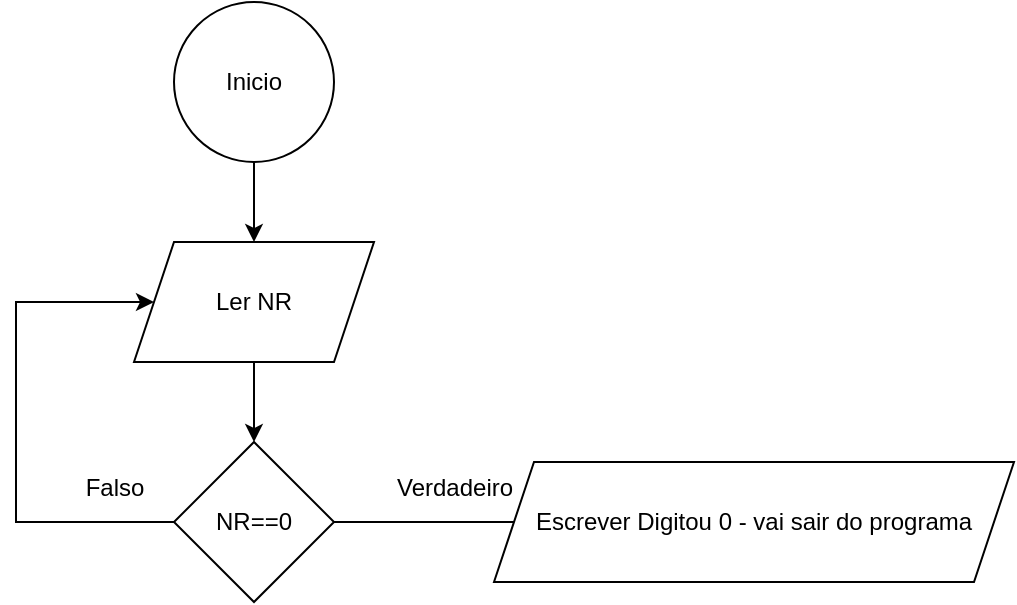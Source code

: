 <mxfile version="24.7.17">
  <diagram name="Página-1" id="G2Vo6zeC_QUfSZ3O3Lv-">
    <mxGraphModel dx="1009" dy="573" grid="1" gridSize="10" guides="1" tooltips="1" connect="1" arrows="1" fold="1" page="1" pageScale="1" pageWidth="827" pageHeight="1169" math="0" shadow="0">
      <root>
        <mxCell id="0" />
        <mxCell id="1" parent="0" />
        <mxCell id="RN29l5xInRQppOzLvuDY-3" style="edgeStyle=orthogonalEdgeStyle;rounded=0;orthogonalLoop=1;jettySize=auto;html=1;" edge="1" parent="1" source="RN29l5xInRQppOzLvuDY-1" target="RN29l5xInRQppOzLvuDY-2">
          <mxGeometry relative="1" as="geometry" />
        </mxCell>
        <mxCell id="RN29l5xInRQppOzLvuDY-1" value="Inicio" style="ellipse;whiteSpace=wrap;html=1;aspect=fixed;" vertex="1" parent="1">
          <mxGeometry x="360" y="120" width="80" height="80" as="geometry" />
        </mxCell>
        <mxCell id="RN29l5xInRQppOzLvuDY-6" style="edgeStyle=orthogonalEdgeStyle;rounded=0;orthogonalLoop=1;jettySize=auto;html=1;" edge="1" parent="1" source="RN29l5xInRQppOzLvuDY-2" target="RN29l5xInRQppOzLvuDY-5">
          <mxGeometry relative="1" as="geometry" />
        </mxCell>
        <mxCell id="RN29l5xInRQppOzLvuDY-2" value="Ler NR" style="shape=parallelogram;perimeter=parallelogramPerimeter;whiteSpace=wrap;html=1;fixedSize=1;" vertex="1" parent="1">
          <mxGeometry x="340" y="240" width="120" height="60" as="geometry" />
        </mxCell>
        <mxCell id="RN29l5xInRQppOzLvuDY-7" style="edgeStyle=orthogonalEdgeStyle;rounded=0;orthogonalLoop=1;jettySize=auto;html=1;" edge="1" parent="1" source="RN29l5xInRQppOzLvuDY-5">
          <mxGeometry relative="1" as="geometry">
            <mxPoint x="570" y="380" as="targetPoint" />
          </mxGeometry>
        </mxCell>
        <mxCell id="RN29l5xInRQppOzLvuDY-10" style="edgeStyle=orthogonalEdgeStyle;rounded=0;orthogonalLoop=1;jettySize=auto;html=1;entryX=0;entryY=0.5;entryDx=0;entryDy=0;" edge="1" parent="1" source="RN29l5xInRQppOzLvuDY-5" target="RN29l5xInRQppOzLvuDY-2">
          <mxGeometry relative="1" as="geometry">
            <mxPoint x="280" y="220" as="targetPoint" />
            <Array as="points">
              <mxPoint x="281" y="380" />
              <mxPoint x="281" y="270" />
            </Array>
          </mxGeometry>
        </mxCell>
        <mxCell id="RN29l5xInRQppOzLvuDY-5" value="NR==0" style="rhombus;whiteSpace=wrap;html=1;" vertex="1" parent="1">
          <mxGeometry x="360" y="340" width="80" height="80" as="geometry" />
        </mxCell>
        <mxCell id="RN29l5xInRQppOzLvuDY-8" value="Verdadeiro" style="text;html=1;align=center;verticalAlign=middle;resizable=0;points=[];autosize=1;strokeColor=none;fillColor=none;" vertex="1" parent="1">
          <mxGeometry x="460" y="348" width="80" height="30" as="geometry" />
        </mxCell>
        <mxCell id="RN29l5xInRQppOzLvuDY-9" value="&lt;div style=&quot;text-align: left;&quot;&gt;&lt;span style=&quot;background-color: initial;&quot;&gt;Escrever Digitou 0 - vai sair do programa&lt;/span&gt;&lt;/div&gt;" style="shape=parallelogram;perimeter=parallelogramPerimeter;whiteSpace=wrap;html=1;fixedSize=1;" vertex="1" parent="1">
          <mxGeometry x="520" y="350" width="260" height="60" as="geometry" />
        </mxCell>
        <mxCell id="RN29l5xInRQppOzLvuDY-11" value="Falso" style="text;html=1;align=center;verticalAlign=middle;resizable=0;points=[];autosize=1;strokeColor=none;fillColor=none;" vertex="1" parent="1">
          <mxGeometry x="305" y="348" width="50" height="30" as="geometry" />
        </mxCell>
      </root>
    </mxGraphModel>
  </diagram>
</mxfile>
